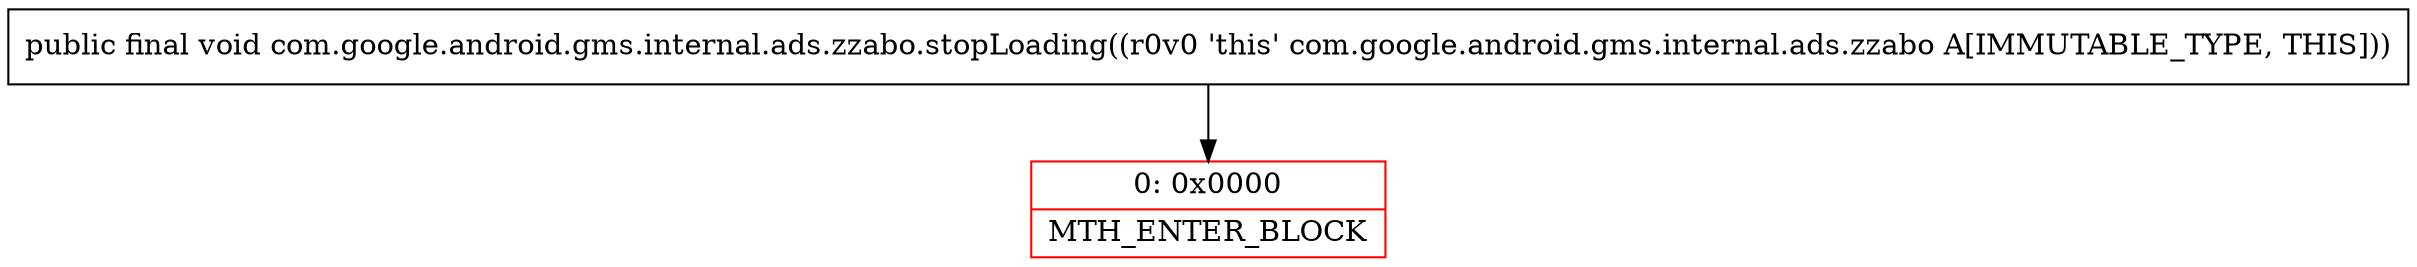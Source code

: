 digraph "CFG forcom.google.android.gms.internal.ads.zzabo.stopLoading()V" {
subgraph cluster_Region_960523264 {
label = "R(0)";
node [shape=record,color=blue];
}
Node_0 [shape=record,color=red,label="{0\:\ 0x0000|MTH_ENTER_BLOCK\l}"];
MethodNode[shape=record,label="{public final void com.google.android.gms.internal.ads.zzabo.stopLoading((r0v0 'this' com.google.android.gms.internal.ads.zzabo A[IMMUTABLE_TYPE, THIS])) }"];
MethodNode -> Node_0;
}

